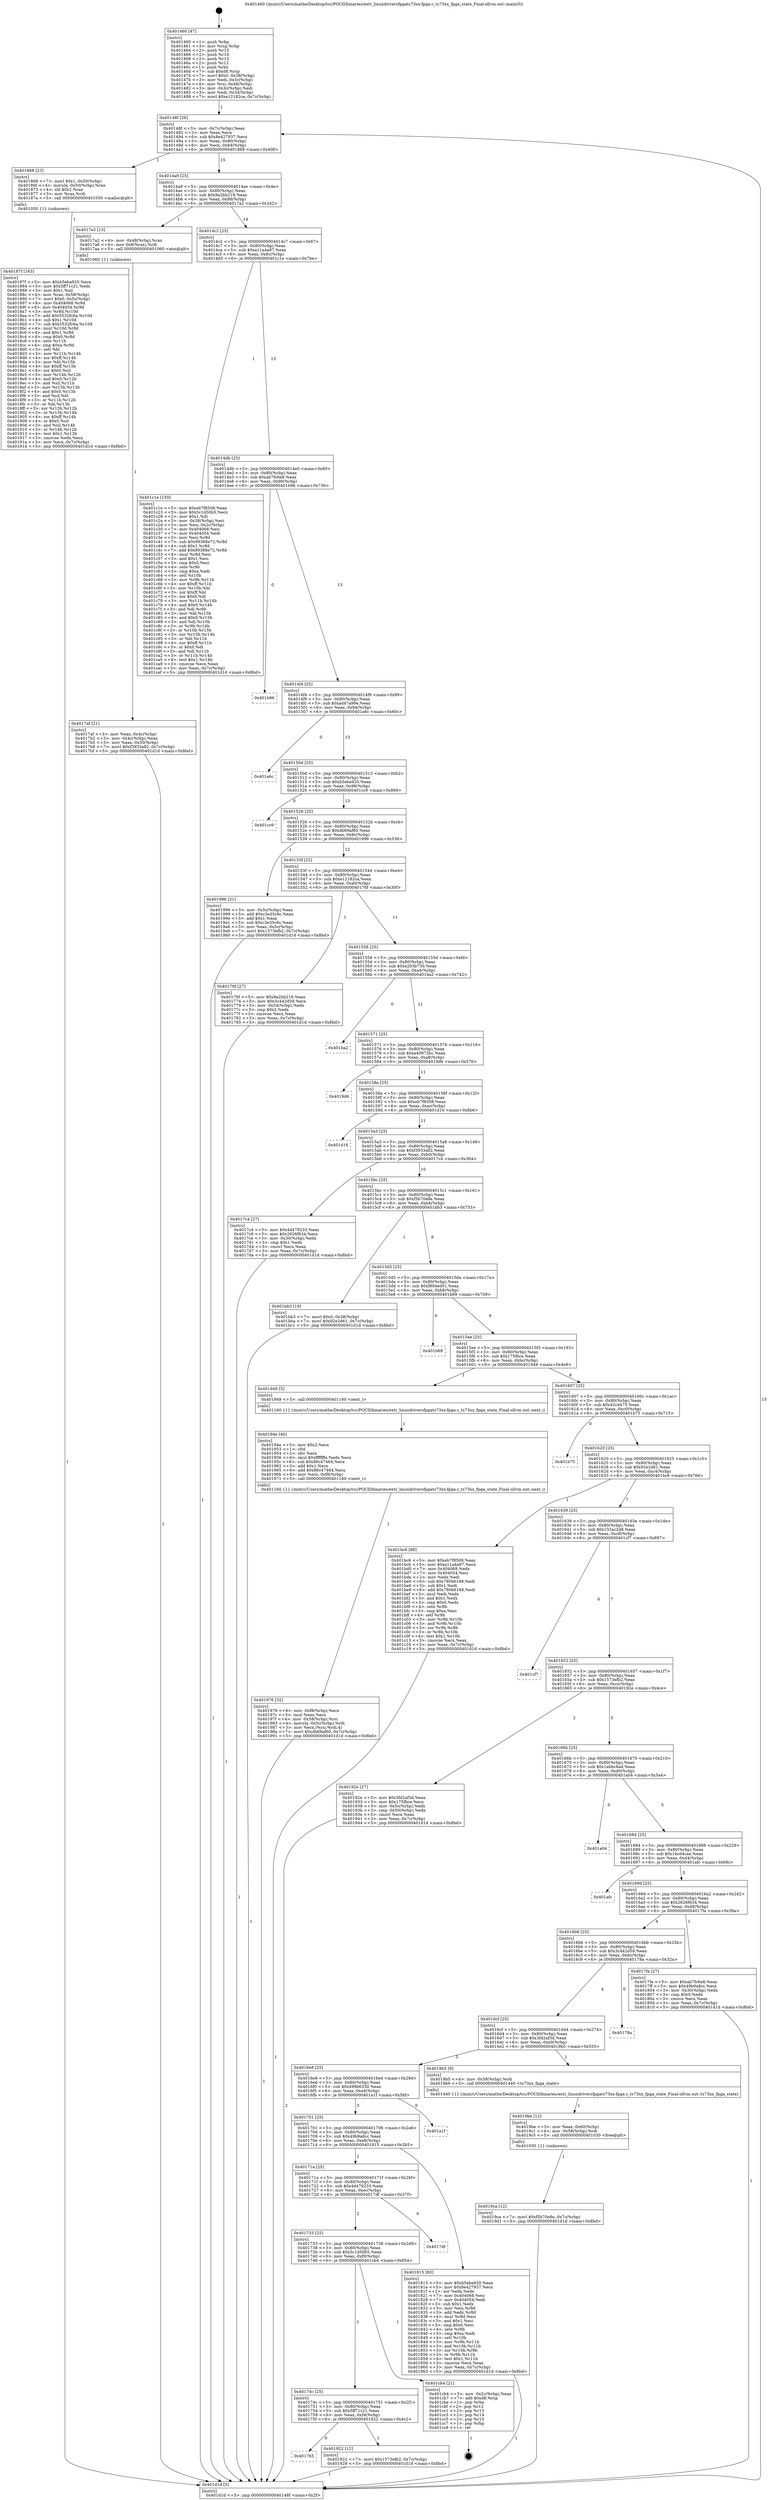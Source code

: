 digraph "0x401460" {
  label = "0x401460 (/mnt/c/Users/mathe/Desktop/tcc/POCII/binaries/extr_linuxdriversfpgats73xx-fpga.c_ts73xx_fpga_state_Final-ollvm.out::main(0))"
  labelloc = "t"
  node[shape=record]

  Entry [label="",width=0.3,height=0.3,shape=circle,fillcolor=black,style=filled]
  "0x40148f" [label="{
     0x40148f [26]\l
     | [instrs]\l
     &nbsp;&nbsp;0x40148f \<+3\>: mov -0x7c(%rbp),%eax\l
     &nbsp;&nbsp;0x401492 \<+2\>: mov %eax,%ecx\l
     &nbsp;&nbsp;0x401494 \<+6\>: sub $0x8e427937,%ecx\l
     &nbsp;&nbsp;0x40149a \<+3\>: mov %eax,-0x80(%rbp)\l
     &nbsp;&nbsp;0x40149d \<+6\>: mov %ecx,-0x84(%rbp)\l
     &nbsp;&nbsp;0x4014a3 \<+6\>: je 0000000000401868 \<main+0x408\>\l
  }"]
  "0x401868" [label="{
     0x401868 [23]\l
     | [instrs]\l
     &nbsp;&nbsp;0x401868 \<+7\>: movl $0x1,-0x50(%rbp)\l
     &nbsp;&nbsp;0x40186f \<+4\>: movslq -0x50(%rbp),%rax\l
     &nbsp;&nbsp;0x401873 \<+4\>: shl $0x2,%rax\l
     &nbsp;&nbsp;0x401877 \<+3\>: mov %rax,%rdi\l
     &nbsp;&nbsp;0x40187a \<+5\>: call 0000000000401050 \<malloc@plt\>\l
     | [calls]\l
     &nbsp;&nbsp;0x401050 \{1\} (unknown)\l
  }"]
  "0x4014a9" [label="{
     0x4014a9 [25]\l
     | [instrs]\l
     &nbsp;&nbsp;0x4014a9 \<+5\>: jmp 00000000004014ae \<main+0x4e\>\l
     &nbsp;&nbsp;0x4014ae \<+3\>: mov -0x80(%rbp),%eax\l
     &nbsp;&nbsp;0x4014b1 \<+5\>: sub $0x9a2bb219,%eax\l
     &nbsp;&nbsp;0x4014b6 \<+6\>: mov %eax,-0x88(%rbp)\l
     &nbsp;&nbsp;0x4014bc \<+6\>: je 00000000004017a2 \<main+0x342\>\l
  }"]
  Exit [label="",width=0.3,height=0.3,shape=circle,fillcolor=black,style=filled,peripheries=2]
  "0x4017a2" [label="{
     0x4017a2 [13]\l
     | [instrs]\l
     &nbsp;&nbsp;0x4017a2 \<+4\>: mov -0x48(%rbp),%rax\l
     &nbsp;&nbsp;0x4017a6 \<+4\>: mov 0x8(%rax),%rdi\l
     &nbsp;&nbsp;0x4017aa \<+5\>: call 0000000000401060 \<atoi@plt\>\l
     | [calls]\l
     &nbsp;&nbsp;0x401060 \{1\} (unknown)\l
  }"]
  "0x4014c2" [label="{
     0x4014c2 [25]\l
     | [instrs]\l
     &nbsp;&nbsp;0x4014c2 \<+5\>: jmp 00000000004014c7 \<main+0x67\>\l
     &nbsp;&nbsp;0x4014c7 \<+3\>: mov -0x80(%rbp),%eax\l
     &nbsp;&nbsp;0x4014ca \<+5\>: sub $0xa11a4a97,%eax\l
     &nbsp;&nbsp;0x4014cf \<+6\>: mov %eax,-0x8c(%rbp)\l
     &nbsp;&nbsp;0x4014d5 \<+6\>: je 0000000000401c1e \<main+0x7be\>\l
  }"]
  "0x4019ca" [label="{
     0x4019ca [12]\l
     | [instrs]\l
     &nbsp;&nbsp;0x4019ca \<+7\>: movl $0xf5b70e8e,-0x7c(%rbp)\l
     &nbsp;&nbsp;0x4019d1 \<+5\>: jmp 0000000000401d1d \<main+0x8bd\>\l
  }"]
  "0x401c1e" [label="{
     0x401c1e [150]\l
     | [instrs]\l
     &nbsp;&nbsp;0x401c1e \<+5\>: mov $0xeb7f8508,%eax\l
     &nbsp;&nbsp;0x401c23 \<+5\>: mov $0x5c1d50b5,%ecx\l
     &nbsp;&nbsp;0x401c28 \<+2\>: mov $0x1,%dl\l
     &nbsp;&nbsp;0x401c2a \<+3\>: mov -0x38(%rbp),%esi\l
     &nbsp;&nbsp;0x401c2d \<+3\>: mov %esi,-0x2c(%rbp)\l
     &nbsp;&nbsp;0x401c30 \<+7\>: mov 0x404068,%esi\l
     &nbsp;&nbsp;0x401c37 \<+7\>: mov 0x404054,%edi\l
     &nbsp;&nbsp;0x401c3e \<+3\>: mov %esi,%r8d\l
     &nbsp;&nbsp;0x401c41 \<+7\>: sub $0x99388e72,%r8d\l
     &nbsp;&nbsp;0x401c48 \<+4\>: sub $0x1,%r8d\l
     &nbsp;&nbsp;0x401c4c \<+7\>: add $0x99388e72,%r8d\l
     &nbsp;&nbsp;0x401c53 \<+4\>: imul %r8d,%esi\l
     &nbsp;&nbsp;0x401c57 \<+3\>: and $0x1,%esi\l
     &nbsp;&nbsp;0x401c5a \<+3\>: cmp $0x0,%esi\l
     &nbsp;&nbsp;0x401c5d \<+4\>: sete %r9b\l
     &nbsp;&nbsp;0x401c61 \<+3\>: cmp $0xa,%edi\l
     &nbsp;&nbsp;0x401c64 \<+4\>: setl %r10b\l
     &nbsp;&nbsp;0x401c68 \<+3\>: mov %r9b,%r11b\l
     &nbsp;&nbsp;0x401c6b \<+4\>: xor $0xff,%r11b\l
     &nbsp;&nbsp;0x401c6f \<+3\>: mov %r10b,%bl\l
     &nbsp;&nbsp;0x401c72 \<+3\>: xor $0xff,%bl\l
     &nbsp;&nbsp;0x401c75 \<+3\>: xor $0x0,%dl\l
     &nbsp;&nbsp;0x401c78 \<+3\>: mov %r11b,%r14b\l
     &nbsp;&nbsp;0x401c7b \<+4\>: and $0x0,%r14b\l
     &nbsp;&nbsp;0x401c7f \<+3\>: and %dl,%r9b\l
     &nbsp;&nbsp;0x401c82 \<+3\>: mov %bl,%r15b\l
     &nbsp;&nbsp;0x401c85 \<+4\>: and $0x0,%r15b\l
     &nbsp;&nbsp;0x401c89 \<+3\>: and %dl,%r10b\l
     &nbsp;&nbsp;0x401c8c \<+3\>: or %r9b,%r14b\l
     &nbsp;&nbsp;0x401c8f \<+3\>: or %r10b,%r15b\l
     &nbsp;&nbsp;0x401c92 \<+3\>: xor %r15b,%r14b\l
     &nbsp;&nbsp;0x401c95 \<+3\>: or %bl,%r11b\l
     &nbsp;&nbsp;0x401c98 \<+4\>: xor $0xff,%r11b\l
     &nbsp;&nbsp;0x401c9c \<+3\>: or $0x0,%dl\l
     &nbsp;&nbsp;0x401c9f \<+3\>: and %dl,%r11b\l
     &nbsp;&nbsp;0x401ca2 \<+3\>: or %r11b,%r14b\l
     &nbsp;&nbsp;0x401ca5 \<+4\>: test $0x1,%r14b\l
     &nbsp;&nbsp;0x401ca9 \<+3\>: cmovne %ecx,%eax\l
     &nbsp;&nbsp;0x401cac \<+3\>: mov %eax,-0x7c(%rbp)\l
     &nbsp;&nbsp;0x401caf \<+5\>: jmp 0000000000401d1d \<main+0x8bd\>\l
  }"]
  "0x4014db" [label="{
     0x4014db [25]\l
     | [instrs]\l
     &nbsp;&nbsp;0x4014db \<+5\>: jmp 00000000004014e0 \<main+0x80\>\l
     &nbsp;&nbsp;0x4014e0 \<+3\>: mov -0x80(%rbp),%eax\l
     &nbsp;&nbsp;0x4014e3 \<+5\>: sub $0xab7fc6e8,%eax\l
     &nbsp;&nbsp;0x4014e8 \<+6\>: mov %eax,-0x90(%rbp)\l
     &nbsp;&nbsp;0x4014ee \<+6\>: je 0000000000401b96 \<main+0x736\>\l
  }"]
  "0x4019be" [label="{
     0x4019be [12]\l
     | [instrs]\l
     &nbsp;&nbsp;0x4019be \<+3\>: mov %eax,-0x60(%rbp)\l
     &nbsp;&nbsp;0x4019c1 \<+4\>: mov -0x58(%rbp),%rdi\l
     &nbsp;&nbsp;0x4019c5 \<+5\>: call 0000000000401030 \<free@plt\>\l
     | [calls]\l
     &nbsp;&nbsp;0x401030 \{1\} (unknown)\l
  }"]
  "0x401b96" [label="{
     0x401b96\l
  }", style=dashed]
  "0x4014f4" [label="{
     0x4014f4 [25]\l
     | [instrs]\l
     &nbsp;&nbsp;0x4014f4 \<+5\>: jmp 00000000004014f9 \<main+0x99\>\l
     &nbsp;&nbsp;0x4014f9 \<+3\>: mov -0x80(%rbp),%eax\l
     &nbsp;&nbsp;0x4014fc \<+5\>: sub $0xad47a99e,%eax\l
     &nbsp;&nbsp;0x401501 \<+6\>: mov %eax,-0x94(%rbp)\l
     &nbsp;&nbsp;0x401507 \<+6\>: je 0000000000401a6c \<main+0x60c\>\l
  }"]
  "0x401976" [label="{
     0x401976 [32]\l
     | [instrs]\l
     &nbsp;&nbsp;0x401976 \<+6\>: mov -0xf8(%rbp),%ecx\l
     &nbsp;&nbsp;0x40197c \<+3\>: imul %eax,%ecx\l
     &nbsp;&nbsp;0x40197f \<+4\>: mov -0x58(%rbp),%rsi\l
     &nbsp;&nbsp;0x401983 \<+4\>: movslq -0x5c(%rbp),%rdi\l
     &nbsp;&nbsp;0x401987 \<+3\>: mov %ecx,(%rsi,%rdi,4)\l
     &nbsp;&nbsp;0x40198a \<+7\>: movl $0xdb69af60,-0x7c(%rbp)\l
     &nbsp;&nbsp;0x401991 \<+5\>: jmp 0000000000401d1d \<main+0x8bd\>\l
  }"]
  "0x401a6c" [label="{
     0x401a6c\l
  }", style=dashed]
  "0x40150d" [label="{
     0x40150d [25]\l
     | [instrs]\l
     &nbsp;&nbsp;0x40150d \<+5\>: jmp 0000000000401512 \<main+0xb2\>\l
     &nbsp;&nbsp;0x401512 \<+3\>: mov -0x80(%rbp),%eax\l
     &nbsp;&nbsp;0x401515 \<+5\>: sub $0xb5eba920,%eax\l
     &nbsp;&nbsp;0x40151a \<+6\>: mov %eax,-0x98(%rbp)\l
     &nbsp;&nbsp;0x401520 \<+6\>: je 0000000000401cc9 \<main+0x869\>\l
  }"]
  "0x40194e" [label="{
     0x40194e [40]\l
     | [instrs]\l
     &nbsp;&nbsp;0x40194e \<+5\>: mov $0x2,%ecx\l
     &nbsp;&nbsp;0x401953 \<+1\>: cltd\l
     &nbsp;&nbsp;0x401954 \<+2\>: idiv %ecx\l
     &nbsp;&nbsp;0x401956 \<+6\>: imul $0xfffffffe,%edx,%ecx\l
     &nbsp;&nbsp;0x40195c \<+6\>: sub $0x86c47464,%ecx\l
     &nbsp;&nbsp;0x401962 \<+3\>: add $0x1,%ecx\l
     &nbsp;&nbsp;0x401965 \<+6\>: add $0x86c47464,%ecx\l
     &nbsp;&nbsp;0x40196b \<+6\>: mov %ecx,-0xf8(%rbp)\l
     &nbsp;&nbsp;0x401971 \<+5\>: call 0000000000401160 \<next_i\>\l
     | [calls]\l
     &nbsp;&nbsp;0x401160 \{1\} (/mnt/c/Users/mathe/Desktop/tcc/POCII/binaries/extr_linuxdriversfpgats73xx-fpga.c_ts73xx_fpga_state_Final-ollvm.out::next_i)\l
  }"]
  "0x401cc9" [label="{
     0x401cc9\l
  }", style=dashed]
  "0x401526" [label="{
     0x401526 [25]\l
     | [instrs]\l
     &nbsp;&nbsp;0x401526 \<+5\>: jmp 000000000040152b \<main+0xcb\>\l
     &nbsp;&nbsp;0x40152b \<+3\>: mov -0x80(%rbp),%eax\l
     &nbsp;&nbsp;0x40152e \<+5\>: sub $0xdb69af60,%eax\l
     &nbsp;&nbsp;0x401533 \<+6\>: mov %eax,-0x9c(%rbp)\l
     &nbsp;&nbsp;0x401539 \<+6\>: je 0000000000401996 \<main+0x536\>\l
  }"]
  "0x401765" [label="{
     0x401765\l
  }", style=dashed]
  "0x401996" [label="{
     0x401996 [31]\l
     | [instrs]\l
     &nbsp;&nbsp;0x401996 \<+3\>: mov -0x5c(%rbp),%eax\l
     &nbsp;&nbsp;0x401999 \<+5\>: add $0xc3e35c6c,%eax\l
     &nbsp;&nbsp;0x40199e \<+3\>: add $0x1,%eax\l
     &nbsp;&nbsp;0x4019a1 \<+5\>: sub $0xc3e35c6c,%eax\l
     &nbsp;&nbsp;0x4019a6 \<+3\>: mov %eax,-0x5c(%rbp)\l
     &nbsp;&nbsp;0x4019a9 \<+7\>: movl $0x1573efb2,-0x7c(%rbp)\l
     &nbsp;&nbsp;0x4019b0 \<+5\>: jmp 0000000000401d1d \<main+0x8bd\>\l
  }"]
  "0x40153f" [label="{
     0x40153f [25]\l
     | [instrs]\l
     &nbsp;&nbsp;0x40153f \<+5\>: jmp 0000000000401544 \<main+0xe4\>\l
     &nbsp;&nbsp;0x401544 \<+3\>: mov -0x80(%rbp),%eax\l
     &nbsp;&nbsp;0x401547 \<+5\>: sub $0xe12182ca,%eax\l
     &nbsp;&nbsp;0x40154c \<+6\>: mov %eax,-0xa0(%rbp)\l
     &nbsp;&nbsp;0x401552 \<+6\>: je 000000000040176f \<main+0x30f\>\l
  }"]
  "0x401922" [label="{
     0x401922 [12]\l
     | [instrs]\l
     &nbsp;&nbsp;0x401922 \<+7\>: movl $0x1573efb2,-0x7c(%rbp)\l
     &nbsp;&nbsp;0x401929 \<+5\>: jmp 0000000000401d1d \<main+0x8bd\>\l
  }"]
  "0x40176f" [label="{
     0x40176f [27]\l
     | [instrs]\l
     &nbsp;&nbsp;0x40176f \<+5\>: mov $0x9a2bb219,%eax\l
     &nbsp;&nbsp;0x401774 \<+5\>: mov $0x3c442d59,%ecx\l
     &nbsp;&nbsp;0x401779 \<+3\>: mov -0x34(%rbp),%edx\l
     &nbsp;&nbsp;0x40177c \<+3\>: cmp $0x2,%edx\l
     &nbsp;&nbsp;0x40177f \<+3\>: cmovne %ecx,%eax\l
     &nbsp;&nbsp;0x401782 \<+3\>: mov %eax,-0x7c(%rbp)\l
     &nbsp;&nbsp;0x401785 \<+5\>: jmp 0000000000401d1d \<main+0x8bd\>\l
  }"]
  "0x401558" [label="{
     0x401558 [25]\l
     | [instrs]\l
     &nbsp;&nbsp;0x401558 \<+5\>: jmp 000000000040155d \<main+0xfd\>\l
     &nbsp;&nbsp;0x40155d \<+3\>: mov -0x80(%rbp),%eax\l
     &nbsp;&nbsp;0x401560 \<+5\>: sub $0xe203b730,%eax\l
     &nbsp;&nbsp;0x401565 \<+6\>: mov %eax,-0xa4(%rbp)\l
     &nbsp;&nbsp;0x40156b \<+6\>: je 0000000000401ba2 \<main+0x742\>\l
  }"]
  "0x401d1d" [label="{
     0x401d1d [5]\l
     | [instrs]\l
     &nbsp;&nbsp;0x401d1d \<+5\>: jmp 000000000040148f \<main+0x2f\>\l
  }"]
  "0x401460" [label="{
     0x401460 [47]\l
     | [instrs]\l
     &nbsp;&nbsp;0x401460 \<+1\>: push %rbp\l
     &nbsp;&nbsp;0x401461 \<+3\>: mov %rsp,%rbp\l
     &nbsp;&nbsp;0x401464 \<+2\>: push %r15\l
     &nbsp;&nbsp;0x401466 \<+2\>: push %r14\l
     &nbsp;&nbsp;0x401468 \<+2\>: push %r13\l
     &nbsp;&nbsp;0x40146a \<+2\>: push %r12\l
     &nbsp;&nbsp;0x40146c \<+1\>: push %rbx\l
     &nbsp;&nbsp;0x40146d \<+7\>: sub $0xd8,%rsp\l
     &nbsp;&nbsp;0x401474 \<+7\>: movl $0x0,-0x38(%rbp)\l
     &nbsp;&nbsp;0x40147b \<+3\>: mov %edi,-0x3c(%rbp)\l
     &nbsp;&nbsp;0x40147e \<+4\>: mov %rsi,-0x48(%rbp)\l
     &nbsp;&nbsp;0x401482 \<+3\>: mov -0x3c(%rbp),%edi\l
     &nbsp;&nbsp;0x401485 \<+3\>: mov %edi,-0x34(%rbp)\l
     &nbsp;&nbsp;0x401488 \<+7\>: movl $0xe12182ca,-0x7c(%rbp)\l
  }"]
  "0x4017af" [label="{
     0x4017af [21]\l
     | [instrs]\l
     &nbsp;&nbsp;0x4017af \<+3\>: mov %eax,-0x4c(%rbp)\l
     &nbsp;&nbsp;0x4017b2 \<+3\>: mov -0x4c(%rbp),%eax\l
     &nbsp;&nbsp;0x4017b5 \<+3\>: mov %eax,-0x30(%rbp)\l
     &nbsp;&nbsp;0x4017b8 \<+7\>: movl $0xf3933a82,-0x7c(%rbp)\l
     &nbsp;&nbsp;0x4017bf \<+5\>: jmp 0000000000401d1d \<main+0x8bd\>\l
  }"]
  "0x40174c" [label="{
     0x40174c [25]\l
     | [instrs]\l
     &nbsp;&nbsp;0x40174c \<+5\>: jmp 0000000000401751 \<main+0x2f1\>\l
     &nbsp;&nbsp;0x401751 \<+3\>: mov -0x80(%rbp),%eax\l
     &nbsp;&nbsp;0x401754 \<+5\>: sub $0x5ff71c21,%eax\l
     &nbsp;&nbsp;0x401759 \<+6\>: mov %eax,-0xf4(%rbp)\l
     &nbsp;&nbsp;0x40175f \<+6\>: je 0000000000401922 \<main+0x4c2\>\l
  }"]
  "0x401ba2" [label="{
     0x401ba2\l
  }", style=dashed]
  "0x401571" [label="{
     0x401571 [25]\l
     | [instrs]\l
     &nbsp;&nbsp;0x401571 \<+5\>: jmp 0000000000401576 \<main+0x116\>\l
     &nbsp;&nbsp;0x401576 \<+3\>: mov -0x80(%rbp),%eax\l
     &nbsp;&nbsp;0x401579 \<+5\>: sub $0xe40972bc,%eax\l
     &nbsp;&nbsp;0x40157e \<+6\>: mov %eax,-0xa8(%rbp)\l
     &nbsp;&nbsp;0x401584 \<+6\>: je 00000000004019d6 \<main+0x576\>\l
  }"]
  "0x401cb4" [label="{
     0x401cb4 [21]\l
     | [instrs]\l
     &nbsp;&nbsp;0x401cb4 \<+3\>: mov -0x2c(%rbp),%eax\l
     &nbsp;&nbsp;0x401cb7 \<+7\>: add $0xd8,%rsp\l
     &nbsp;&nbsp;0x401cbe \<+1\>: pop %rbx\l
     &nbsp;&nbsp;0x401cbf \<+2\>: pop %r12\l
     &nbsp;&nbsp;0x401cc1 \<+2\>: pop %r13\l
     &nbsp;&nbsp;0x401cc3 \<+2\>: pop %r14\l
     &nbsp;&nbsp;0x401cc5 \<+2\>: pop %r15\l
     &nbsp;&nbsp;0x401cc7 \<+1\>: pop %rbp\l
     &nbsp;&nbsp;0x401cc8 \<+1\>: ret\l
  }"]
  "0x4019d6" [label="{
     0x4019d6\l
  }", style=dashed]
  "0x40158a" [label="{
     0x40158a [25]\l
     | [instrs]\l
     &nbsp;&nbsp;0x40158a \<+5\>: jmp 000000000040158f \<main+0x12f\>\l
     &nbsp;&nbsp;0x40158f \<+3\>: mov -0x80(%rbp),%eax\l
     &nbsp;&nbsp;0x401592 \<+5\>: sub $0xeb7f8508,%eax\l
     &nbsp;&nbsp;0x401597 \<+6\>: mov %eax,-0xac(%rbp)\l
     &nbsp;&nbsp;0x40159d \<+6\>: je 0000000000401d16 \<main+0x8b6\>\l
  }"]
  "0x401733" [label="{
     0x401733 [25]\l
     | [instrs]\l
     &nbsp;&nbsp;0x401733 \<+5\>: jmp 0000000000401738 \<main+0x2d8\>\l
     &nbsp;&nbsp;0x401738 \<+3\>: mov -0x80(%rbp),%eax\l
     &nbsp;&nbsp;0x40173b \<+5\>: sub $0x5c1d50b5,%eax\l
     &nbsp;&nbsp;0x401740 \<+6\>: mov %eax,-0xf0(%rbp)\l
     &nbsp;&nbsp;0x401746 \<+6\>: je 0000000000401cb4 \<main+0x854\>\l
  }"]
  "0x401d16" [label="{
     0x401d16\l
  }", style=dashed]
  "0x4015a3" [label="{
     0x4015a3 [25]\l
     | [instrs]\l
     &nbsp;&nbsp;0x4015a3 \<+5\>: jmp 00000000004015a8 \<main+0x148\>\l
     &nbsp;&nbsp;0x4015a8 \<+3\>: mov -0x80(%rbp),%eax\l
     &nbsp;&nbsp;0x4015ab \<+5\>: sub $0xf3933a82,%eax\l
     &nbsp;&nbsp;0x4015b0 \<+6\>: mov %eax,-0xb0(%rbp)\l
     &nbsp;&nbsp;0x4015b6 \<+6\>: je 00000000004017c4 \<main+0x364\>\l
  }"]
  "0x4017df" [label="{
     0x4017df\l
  }", style=dashed]
  "0x4017c4" [label="{
     0x4017c4 [27]\l
     | [instrs]\l
     &nbsp;&nbsp;0x4017c4 \<+5\>: mov $0x4d479233,%eax\l
     &nbsp;&nbsp;0x4017c9 \<+5\>: mov $0x2626f634,%ecx\l
     &nbsp;&nbsp;0x4017ce \<+3\>: mov -0x30(%rbp),%edx\l
     &nbsp;&nbsp;0x4017d1 \<+3\>: cmp $0x1,%edx\l
     &nbsp;&nbsp;0x4017d4 \<+3\>: cmovl %ecx,%eax\l
     &nbsp;&nbsp;0x4017d7 \<+3\>: mov %eax,-0x7c(%rbp)\l
     &nbsp;&nbsp;0x4017da \<+5\>: jmp 0000000000401d1d \<main+0x8bd\>\l
  }"]
  "0x4015bc" [label="{
     0x4015bc [25]\l
     | [instrs]\l
     &nbsp;&nbsp;0x4015bc \<+5\>: jmp 00000000004015c1 \<main+0x161\>\l
     &nbsp;&nbsp;0x4015c1 \<+3\>: mov -0x80(%rbp),%eax\l
     &nbsp;&nbsp;0x4015c4 \<+5\>: sub $0xf5b70e8e,%eax\l
     &nbsp;&nbsp;0x4015c9 \<+6\>: mov %eax,-0xb4(%rbp)\l
     &nbsp;&nbsp;0x4015cf \<+6\>: je 0000000000401bb3 \<main+0x753\>\l
  }"]
  "0x40187f" [label="{
     0x40187f [163]\l
     | [instrs]\l
     &nbsp;&nbsp;0x40187f \<+5\>: mov $0xb5eba920,%ecx\l
     &nbsp;&nbsp;0x401884 \<+5\>: mov $0x5ff71c21,%edx\l
     &nbsp;&nbsp;0x401889 \<+3\>: mov $0x1,%sil\l
     &nbsp;&nbsp;0x40188c \<+4\>: mov %rax,-0x58(%rbp)\l
     &nbsp;&nbsp;0x401890 \<+7\>: movl $0x0,-0x5c(%rbp)\l
     &nbsp;&nbsp;0x401897 \<+8\>: mov 0x404068,%r8d\l
     &nbsp;&nbsp;0x40189f \<+8\>: mov 0x404054,%r9d\l
     &nbsp;&nbsp;0x4018a7 \<+3\>: mov %r8d,%r10d\l
     &nbsp;&nbsp;0x4018aa \<+7\>: add $0x5532fc6a,%r10d\l
     &nbsp;&nbsp;0x4018b1 \<+4\>: sub $0x1,%r10d\l
     &nbsp;&nbsp;0x4018b5 \<+7\>: sub $0x5532fc6a,%r10d\l
     &nbsp;&nbsp;0x4018bc \<+4\>: imul %r10d,%r8d\l
     &nbsp;&nbsp;0x4018c0 \<+4\>: and $0x1,%r8d\l
     &nbsp;&nbsp;0x4018c4 \<+4\>: cmp $0x0,%r8d\l
     &nbsp;&nbsp;0x4018c8 \<+4\>: sete %r11b\l
     &nbsp;&nbsp;0x4018cc \<+4\>: cmp $0xa,%r9d\l
     &nbsp;&nbsp;0x4018d0 \<+3\>: setl %bl\l
     &nbsp;&nbsp;0x4018d3 \<+3\>: mov %r11b,%r14b\l
     &nbsp;&nbsp;0x4018d6 \<+4\>: xor $0xff,%r14b\l
     &nbsp;&nbsp;0x4018da \<+3\>: mov %bl,%r15b\l
     &nbsp;&nbsp;0x4018dd \<+4\>: xor $0xff,%r15b\l
     &nbsp;&nbsp;0x4018e1 \<+4\>: xor $0x0,%sil\l
     &nbsp;&nbsp;0x4018e5 \<+3\>: mov %r14b,%r12b\l
     &nbsp;&nbsp;0x4018e8 \<+4\>: and $0x0,%r12b\l
     &nbsp;&nbsp;0x4018ec \<+3\>: and %sil,%r11b\l
     &nbsp;&nbsp;0x4018ef \<+3\>: mov %r15b,%r13b\l
     &nbsp;&nbsp;0x4018f2 \<+4\>: and $0x0,%r13b\l
     &nbsp;&nbsp;0x4018f6 \<+3\>: and %sil,%bl\l
     &nbsp;&nbsp;0x4018f9 \<+3\>: or %r11b,%r12b\l
     &nbsp;&nbsp;0x4018fc \<+3\>: or %bl,%r13b\l
     &nbsp;&nbsp;0x4018ff \<+3\>: xor %r13b,%r12b\l
     &nbsp;&nbsp;0x401902 \<+3\>: or %r15b,%r14b\l
     &nbsp;&nbsp;0x401905 \<+4\>: xor $0xff,%r14b\l
     &nbsp;&nbsp;0x401909 \<+4\>: or $0x0,%sil\l
     &nbsp;&nbsp;0x40190d \<+3\>: and %sil,%r14b\l
     &nbsp;&nbsp;0x401910 \<+3\>: or %r14b,%r12b\l
     &nbsp;&nbsp;0x401913 \<+4\>: test $0x1,%r12b\l
     &nbsp;&nbsp;0x401917 \<+3\>: cmovne %edx,%ecx\l
     &nbsp;&nbsp;0x40191a \<+3\>: mov %ecx,-0x7c(%rbp)\l
     &nbsp;&nbsp;0x40191d \<+5\>: jmp 0000000000401d1d \<main+0x8bd\>\l
  }"]
  "0x401bb3" [label="{
     0x401bb3 [19]\l
     | [instrs]\l
     &nbsp;&nbsp;0x401bb3 \<+7\>: movl $0x0,-0x38(%rbp)\l
     &nbsp;&nbsp;0x401bba \<+7\>: movl $0x92e2d61,-0x7c(%rbp)\l
     &nbsp;&nbsp;0x401bc1 \<+5\>: jmp 0000000000401d1d \<main+0x8bd\>\l
  }"]
  "0x4015d5" [label="{
     0x4015d5 [25]\l
     | [instrs]\l
     &nbsp;&nbsp;0x4015d5 \<+5\>: jmp 00000000004015da \<main+0x17a\>\l
     &nbsp;&nbsp;0x4015da \<+3\>: mov -0x80(%rbp),%eax\l
     &nbsp;&nbsp;0x4015dd \<+5\>: sub $0xf894ed01,%eax\l
     &nbsp;&nbsp;0x4015e2 \<+6\>: mov %eax,-0xb8(%rbp)\l
     &nbsp;&nbsp;0x4015e8 \<+6\>: je 0000000000401b69 \<main+0x709\>\l
  }"]
  "0x40171a" [label="{
     0x40171a [25]\l
     | [instrs]\l
     &nbsp;&nbsp;0x40171a \<+5\>: jmp 000000000040171f \<main+0x2bf\>\l
     &nbsp;&nbsp;0x40171f \<+3\>: mov -0x80(%rbp),%eax\l
     &nbsp;&nbsp;0x401722 \<+5\>: sub $0x4d479233,%eax\l
     &nbsp;&nbsp;0x401727 \<+6\>: mov %eax,-0xec(%rbp)\l
     &nbsp;&nbsp;0x40172d \<+6\>: je 00000000004017df \<main+0x37f\>\l
  }"]
  "0x401b69" [label="{
     0x401b69\l
  }", style=dashed]
  "0x4015ee" [label="{
     0x4015ee [25]\l
     | [instrs]\l
     &nbsp;&nbsp;0x4015ee \<+5\>: jmp 00000000004015f3 \<main+0x193\>\l
     &nbsp;&nbsp;0x4015f3 \<+3\>: mov -0x80(%rbp),%eax\l
     &nbsp;&nbsp;0x4015f6 \<+5\>: sub $0x175fbce,%eax\l
     &nbsp;&nbsp;0x4015fb \<+6\>: mov %eax,-0xbc(%rbp)\l
     &nbsp;&nbsp;0x401601 \<+6\>: je 0000000000401949 \<main+0x4e9\>\l
  }"]
  "0x401815" [label="{
     0x401815 [83]\l
     | [instrs]\l
     &nbsp;&nbsp;0x401815 \<+5\>: mov $0xb5eba920,%eax\l
     &nbsp;&nbsp;0x40181a \<+5\>: mov $0x8e427937,%ecx\l
     &nbsp;&nbsp;0x40181f \<+2\>: xor %edx,%edx\l
     &nbsp;&nbsp;0x401821 \<+7\>: mov 0x404068,%esi\l
     &nbsp;&nbsp;0x401828 \<+7\>: mov 0x404054,%edi\l
     &nbsp;&nbsp;0x40182f \<+3\>: sub $0x1,%edx\l
     &nbsp;&nbsp;0x401832 \<+3\>: mov %esi,%r8d\l
     &nbsp;&nbsp;0x401835 \<+3\>: add %edx,%r8d\l
     &nbsp;&nbsp;0x401838 \<+4\>: imul %r8d,%esi\l
     &nbsp;&nbsp;0x40183c \<+3\>: and $0x1,%esi\l
     &nbsp;&nbsp;0x40183f \<+3\>: cmp $0x0,%esi\l
     &nbsp;&nbsp;0x401842 \<+4\>: sete %r9b\l
     &nbsp;&nbsp;0x401846 \<+3\>: cmp $0xa,%edi\l
     &nbsp;&nbsp;0x401849 \<+4\>: setl %r10b\l
     &nbsp;&nbsp;0x40184d \<+3\>: mov %r9b,%r11b\l
     &nbsp;&nbsp;0x401850 \<+3\>: and %r10b,%r11b\l
     &nbsp;&nbsp;0x401853 \<+3\>: xor %r10b,%r9b\l
     &nbsp;&nbsp;0x401856 \<+3\>: or %r9b,%r11b\l
     &nbsp;&nbsp;0x401859 \<+4\>: test $0x1,%r11b\l
     &nbsp;&nbsp;0x40185d \<+3\>: cmovne %ecx,%eax\l
     &nbsp;&nbsp;0x401860 \<+3\>: mov %eax,-0x7c(%rbp)\l
     &nbsp;&nbsp;0x401863 \<+5\>: jmp 0000000000401d1d \<main+0x8bd\>\l
  }"]
  "0x401949" [label="{
     0x401949 [5]\l
     | [instrs]\l
     &nbsp;&nbsp;0x401949 \<+5\>: call 0000000000401160 \<next_i\>\l
     | [calls]\l
     &nbsp;&nbsp;0x401160 \{1\} (/mnt/c/Users/mathe/Desktop/tcc/POCII/binaries/extr_linuxdriversfpgats73xx-fpga.c_ts73xx_fpga_state_Final-ollvm.out::next_i)\l
  }"]
  "0x401607" [label="{
     0x401607 [25]\l
     | [instrs]\l
     &nbsp;&nbsp;0x401607 \<+5\>: jmp 000000000040160c \<main+0x1ac\>\l
     &nbsp;&nbsp;0x40160c \<+3\>: mov -0x80(%rbp),%eax\l
     &nbsp;&nbsp;0x40160f \<+5\>: sub $0x42cd475,%eax\l
     &nbsp;&nbsp;0x401614 \<+6\>: mov %eax,-0xc0(%rbp)\l
     &nbsp;&nbsp;0x40161a \<+6\>: je 0000000000401b75 \<main+0x715\>\l
  }"]
  "0x401701" [label="{
     0x401701 [25]\l
     | [instrs]\l
     &nbsp;&nbsp;0x401701 \<+5\>: jmp 0000000000401706 \<main+0x2a6\>\l
     &nbsp;&nbsp;0x401706 \<+3\>: mov -0x80(%rbp),%eax\l
     &nbsp;&nbsp;0x401709 \<+5\>: sub $0x49b9a8cc,%eax\l
     &nbsp;&nbsp;0x40170e \<+6\>: mov %eax,-0xe8(%rbp)\l
     &nbsp;&nbsp;0x401714 \<+6\>: je 0000000000401815 \<main+0x3b5\>\l
  }"]
  "0x401b75" [label="{
     0x401b75\l
  }", style=dashed]
  "0x401620" [label="{
     0x401620 [25]\l
     | [instrs]\l
     &nbsp;&nbsp;0x401620 \<+5\>: jmp 0000000000401625 \<main+0x1c5\>\l
     &nbsp;&nbsp;0x401625 \<+3\>: mov -0x80(%rbp),%eax\l
     &nbsp;&nbsp;0x401628 \<+5\>: sub $0x92e2d61,%eax\l
     &nbsp;&nbsp;0x40162d \<+6\>: mov %eax,-0xc4(%rbp)\l
     &nbsp;&nbsp;0x401633 \<+6\>: je 0000000000401bc6 \<main+0x766\>\l
  }"]
  "0x401a1f" [label="{
     0x401a1f\l
  }", style=dashed]
  "0x401bc6" [label="{
     0x401bc6 [88]\l
     | [instrs]\l
     &nbsp;&nbsp;0x401bc6 \<+5\>: mov $0xeb7f8508,%eax\l
     &nbsp;&nbsp;0x401bcb \<+5\>: mov $0xa11a4a97,%ecx\l
     &nbsp;&nbsp;0x401bd0 \<+7\>: mov 0x404068,%edx\l
     &nbsp;&nbsp;0x401bd7 \<+7\>: mov 0x404054,%esi\l
     &nbsp;&nbsp;0x401bde \<+2\>: mov %edx,%edi\l
     &nbsp;&nbsp;0x401be0 \<+6\>: sub $0x780b6168,%edi\l
     &nbsp;&nbsp;0x401be6 \<+3\>: sub $0x1,%edi\l
     &nbsp;&nbsp;0x401be9 \<+6\>: add $0x780b6168,%edi\l
     &nbsp;&nbsp;0x401bef \<+3\>: imul %edi,%edx\l
     &nbsp;&nbsp;0x401bf2 \<+3\>: and $0x1,%edx\l
     &nbsp;&nbsp;0x401bf5 \<+3\>: cmp $0x0,%edx\l
     &nbsp;&nbsp;0x401bf8 \<+4\>: sete %r8b\l
     &nbsp;&nbsp;0x401bfc \<+3\>: cmp $0xa,%esi\l
     &nbsp;&nbsp;0x401bff \<+4\>: setl %r9b\l
     &nbsp;&nbsp;0x401c03 \<+3\>: mov %r8b,%r10b\l
     &nbsp;&nbsp;0x401c06 \<+3\>: and %r9b,%r10b\l
     &nbsp;&nbsp;0x401c09 \<+3\>: xor %r9b,%r8b\l
     &nbsp;&nbsp;0x401c0c \<+3\>: or %r8b,%r10b\l
     &nbsp;&nbsp;0x401c0f \<+4\>: test $0x1,%r10b\l
     &nbsp;&nbsp;0x401c13 \<+3\>: cmovne %ecx,%eax\l
     &nbsp;&nbsp;0x401c16 \<+3\>: mov %eax,-0x7c(%rbp)\l
     &nbsp;&nbsp;0x401c19 \<+5\>: jmp 0000000000401d1d \<main+0x8bd\>\l
  }"]
  "0x401639" [label="{
     0x401639 [25]\l
     | [instrs]\l
     &nbsp;&nbsp;0x401639 \<+5\>: jmp 000000000040163e \<main+0x1de\>\l
     &nbsp;&nbsp;0x40163e \<+3\>: mov -0x80(%rbp),%eax\l
     &nbsp;&nbsp;0x401641 \<+5\>: sub $0x132ac2d8,%eax\l
     &nbsp;&nbsp;0x401646 \<+6\>: mov %eax,-0xc8(%rbp)\l
     &nbsp;&nbsp;0x40164c \<+6\>: je 0000000000401cf7 \<main+0x897\>\l
  }"]
  "0x4016e8" [label="{
     0x4016e8 [25]\l
     | [instrs]\l
     &nbsp;&nbsp;0x4016e8 \<+5\>: jmp 00000000004016ed \<main+0x28d\>\l
     &nbsp;&nbsp;0x4016ed \<+3\>: mov -0x80(%rbp),%eax\l
     &nbsp;&nbsp;0x4016f0 \<+5\>: sub $0x499b6330,%eax\l
     &nbsp;&nbsp;0x4016f5 \<+6\>: mov %eax,-0xe4(%rbp)\l
     &nbsp;&nbsp;0x4016fb \<+6\>: je 0000000000401a1f \<main+0x5bf\>\l
  }"]
  "0x401cf7" [label="{
     0x401cf7\l
  }", style=dashed]
  "0x401652" [label="{
     0x401652 [25]\l
     | [instrs]\l
     &nbsp;&nbsp;0x401652 \<+5\>: jmp 0000000000401657 \<main+0x1f7\>\l
     &nbsp;&nbsp;0x401657 \<+3\>: mov -0x80(%rbp),%eax\l
     &nbsp;&nbsp;0x40165a \<+5\>: sub $0x1573efb2,%eax\l
     &nbsp;&nbsp;0x40165f \<+6\>: mov %eax,-0xcc(%rbp)\l
     &nbsp;&nbsp;0x401665 \<+6\>: je 000000000040192e \<main+0x4ce\>\l
  }"]
  "0x4019b5" [label="{
     0x4019b5 [9]\l
     | [instrs]\l
     &nbsp;&nbsp;0x4019b5 \<+4\>: mov -0x58(%rbp),%rdi\l
     &nbsp;&nbsp;0x4019b9 \<+5\>: call 0000000000401440 \<ts73xx_fpga_state\>\l
     | [calls]\l
     &nbsp;&nbsp;0x401440 \{1\} (/mnt/c/Users/mathe/Desktop/tcc/POCII/binaries/extr_linuxdriversfpgats73xx-fpga.c_ts73xx_fpga_state_Final-ollvm.out::ts73xx_fpga_state)\l
  }"]
  "0x40192e" [label="{
     0x40192e [27]\l
     | [instrs]\l
     &nbsp;&nbsp;0x40192e \<+5\>: mov $0x3fd2af3d,%eax\l
     &nbsp;&nbsp;0x401933 \<+5\>: mov $0x175fbce,%ecx\l
     &nbsp;&nbsp;0x401938 \<+3\>: mov -0x5c(%rbp),%edx\l
     &nbsp;&nbsp;0x40193b \<+3\>: cmp -0x50(%rbp),%edx\l
     &nbsp;&nbsp;0x40193e \<+3\>: cmovl %ecx,%eax\l
     &nbsp;&nbsp;0x401941 \<+3\>: mov %eax,-0x7c(%rbp)\l
     &nbsp;&nbsp;0x401944 \<+5\>: jmp 0000000000401d1d \<main+0x8bd\>\l
  }"]
  "0x40166b" [label="{
     0x40166b [25]\l
     | [instrs]\l
     &nbsp;&nbsp;0x40166b \<+5\>: jmp 0000000000401670 \<main+0x210\>\l
     &nbsp;&nbsp;0x401670 \<+3\>: mov -0x80(%rbp),%eax\l
     &nbsp;&nbsp;0x401673 \<+5\>: sub $0x1abbc8ad,%eax\l
     &nbsp;&nbsp;0x401678 \<+6\>: mov %eax,-0xd0(%rbp)\l
     &nbsp;&nbsp;0x40167e \<+6\>: je 0000000000401a04 \<main+0x5a4\>\l
  }"]
  "0x4016cf" [label="{
     0x4016cf [25]\l
     | [instrs]\l
     &nbsp;&nbsp;0x4016cf \<+5\>: jmp 00000000004016d4 \<main+0x274\>\l
     &nbsp;&nbsp;0x4016d4 \<+3\>: mov -0x80(%rbp),%eax\l
     &nbsp;&nbsp;0x4016d7 \<+5\>: sub $0x3fd2af3d,%eax\l
     &nbsp;&nbsp;0x4016dc \<+6\>: mov %eax,-0xe0(%rbp)\l
     &nbsp;&nbsp;0x4016e2 \<+6\>: je 00000000004019b5 \<main+0x555\>\l
  }"]
  "0x401a04" [label="{
     0x401a04\l
  }", style=dashed]
  "0x401684" [label="{
     0x401684 [25]\l
     | [instrs]\l
     &nbsp;&nbsp;0x401684 \<+5\>: jmp 0000000000401689 \<main+0x229\>\l
     &nbsp;&nbsp;0x401689 \<+3\>: mov -0x80(%rbp),%eax\l
     &nbsp;&nbsp;0x40168c \<+5\>: sub $0x1bcd4cae,%eax\l
     &nbsp;&nbsp;0x401691 \<+6\>: mov %eax,-0xd4(%rbp)\l
     &nbsp;&nbsp;0x401697 \<+6\>: je 0000000000401afc \<main+0x69c\>\l
  }"]
  "0x40178a" [label="{
     0x40178a\l
  }", style=dashed]
  "0x401afc" [label="{
     0x401afc\l
  }", style=dashed]
  "0x40169d" [label="{
     0x40169d [25]\l
     | [instrs]\l
     &nbsp;&nbsp;0x40169d \<+5\>: jmp 00000000004016a2 \<main+0x242\>\l
     &nbsp;&nbsp;0x4016a2 \<+3\>: mov -0x80(%rbp),%eax\l
     &nbsp;&nbsp;0x4016a5 \<+5\>: sub $0x2626f634,%eax\l
     &nbsp;&nbsp;0x4016aa \<+6\>: mov %eax,-0xd8(%rbp)\l
     &nbsp;&nbsp;0x4016b0 \<+6\>: je 00000000004017fa \<main+0x39a\>\l
  }"]
  "0x4016b6" [label="{
     0x4016b6 [25]\l
     | [instrs]\l
     &nbsp;&nbsp;0x4016b6 \<+5\>: jmp 00000000004016bb \<main+0x25b\>\l
     &nbsp;&nbsp;0x4016bb \<+3\>: mov -0x80(%rbp),%eax\l
     &nbsp;&nbsp;0x4016be \<+5\>: sub $0x3c442d59,%eax\l
     &nbsp;&nbsp;0x4016c3 \<+6\>: mov %eax,-0xdc(%rbp)\l
     &nbsp;&nbsp;0x4016c9 \<+6\>: je 000000000040178a \<main+0x32a\>\l
  }"]
  "0x4017fa" [label="{
     0x4017fa [27]\l
     | [instrs]\l
     &nbsp;&nbsp;0x4017fa \<+5\>: mov $0xab7fc6e8,%eax\l
     &nbsp;&nbsp;0x4017ff \<+5\>: mov $0x49b9a8cc,%ecx\l
     &nbsp;&nbsp;0x401804 \<+3\>: mov -0x30(%rbp),%edx\l
     &nbsp;&nbsp;0x401807 \<+3\>: cmp $0x0,%edx\l
     &nbsp;&nbsp;0x40180a \<+3\>: cmove %ecx,%eax\l
     &nbsp;&nbsp;0x40180d \<+3\>: mov %eax,-0x7c(%rbp)\l
     &nbsp;&nbsp;0x401810 \<+5\>: jmp 0000000000401d1d \<main+0x8bd\>\l
  }"]
  Entry -> "0x401460" [label=" 1"]
  "0x40148f" -> "0x401868" [label=" 1"]
  "0x40148f" -> "0x4014a9" [label=" 15"]
  "0x401cb4" -> Exit [label=" 1"]
  "0x4014a9" -> "0x4017a2" [label=" 1"]
  "0x4014a9" -> "0x4014c2" [label=" 14"]
  "0x401c1e" -> "0x401d1d" [label=" 1"]
  "0x4014c2" -> "0x401c1e" [label=" 1"]
  "0x4014c2" -> "0x4014db" [label=" 13"]
  "0x401bc6" -> "0x401d1d" [label=" 1"]
  "0x4014db" -> "0x401b96" [label=" 0"]
  "0x4014db" -> "0x4014f4" [label=" 13"]
  "0x401bb3" -> "0x401d1d" [label=" 1"]
  "0x4014f4" -> "0x401a6c" [label=" 0"]
  "0x4014f4" -> "0x40150d" [label=" 13"]
  "0x4019ca" -> "0x401d1d" [label=" 1"]
  "0x40150d" -> "0x401cc9" [label=" 0"]
  "0x40150d" -> "0x401526" [label=" 13"]
  "0x4019be" -> "0x4019ca" [label=" 1"]
  "0x401526" -> "0x401996" [label=" 1"]
  "0x401526" -> "0x40153f" [label=" 12"]
  "0x4019b5" -> "0x4019be" [label=" 1"]
  "0x40153f" -> "0x40176f" [label=" 1"]
  "0x40153f" -> "0x401558" [label=" 11"]
  "0x40176f" -> "0x401d1d" [label=" 1"]
  "0x401460" -> "0x40148f" [label=" 1"]
  "0x401d1d" -> "0x40148f" [label=" 15"]
  "0x4017a2" -> "0x4017af" [label=" 1"]
  "0x4017af" -> "0x401d1d" [label=" 1"]
  "0x401996" -> "0x401d1d" [label=" 1"]
  "0x401558" -> "0x401ba2" [label=" 0"]
  "0x401558" -> "0x401571" [label=" 11"]
  "0x40194e" -> "0x401976" [label=" 1"]
  "0x401571" -> "0x4019d6" [label=" 0"]
  "0x401571" -> "0x40158a" [label=" 11"]
  "0x401949" -> "0x40194e" [label=" 1"]
  "0x40158a" -> "0x401d16" [label=" 0"]
  "0x40158a" -> "0x4015a3" [label=" 11"]
  "0x401922" -> "0x401d1d" [label=" 1"]
  "0x4015a3" -> "0x4017c4" [label=" 1"]
  "0x4015a3" -> "0x4015bc" [label=" 10"]
  "0x4017c4" -> "0x401d1d" [label=" 1"]
  "0x40174c" -> "0x401765" [label=" 0"]
  "0x4015bc" -> "0x401bb3" [label=" 1"]
  "0x4015bc" -> "0x4015d5" [label=" 9"]
  "0x401976" -> "0x401d1d" [label=" 1"]
  "0x4015d5" -> "0x401b69" [label=" 0"]
  "0x4015d5" -> "0x4015ee" [label=" 9"]
  "0x401733" -> "0x40174c" [label=" 1"]
  "0x4015ee" -> "0x401949" [label=" 1"]
  "0x4015ee" -> "0x401607" [label=" 8"]
  "0x401733" -> "0x401cb4" [label=" 1"]
  "0x401607" -> "0x401b75" [label=" 0"]
  "0x401607" -> "0x401620" [label=" 8"]
  "0x40171a" -> "0x401733" [label=" 2"]
  "0x401620" -> "0x401bc6" [label=" 1"]
  "0x401620" -> "0x401639" [label=" 7"]
  "0x40171a" -> "0x4017df" [label=" 0"]
  "0x401639" -> "0x401cf7" [label=" 0"]
  "0x401639" -> "0x401652" [label=" 7"]
  "0x40187f" -> "0x401d1d" [label=" 1"]
  "0x401652" -> "0x40192e" [label=" 2"]
  "0x401652" -> "0x40166b" [label=" 5"]
  "0x401868" -> "0x40187f" [label=" 1"]
  "0x40166b" -> "0x401a04" [label=" 0"]
  "0x40166b" -> "0x401684" [label=" 5"]
  "0x401701" -> "0x40171a" [label=" 2"]
  "0x401684" -> "0x401afc" [label=" 0"]
  "0x401684" -> "0x40169d" [label=" 5"]
  "0x401701" -> "0x401815" [label=" 1"]
  "0x40169d" -> "0x4017fa" [label=" 1"]
  "0x40169d" -> "0x4016b6" [label=" 4"]
  "0x4017fa" -> "0x401d1d" [label=" 1"]
  "0x40192e" -> "0x401d1d" [label=" 2"]
  "0x4016b6" -> "0x40178a" [label=" 0"]
  "0x4016b6" -> "0x4016cf" [label=" 4"]
  "0x401815" -> "0x401d1d" [label=" 1"]
  "0x4016cf" -> "0x4019b5" [label=" 1"]
  "0x4016cf" -> "0x4016e8" [label=" 3"]
  "0x40174c" -> "0x401922" [label=" 1"]
  "0x4016e8" -> "0x401a1f" [label=" 0"]
  "0x4016e8" -> "0x401701" [label=" 3"]
}
